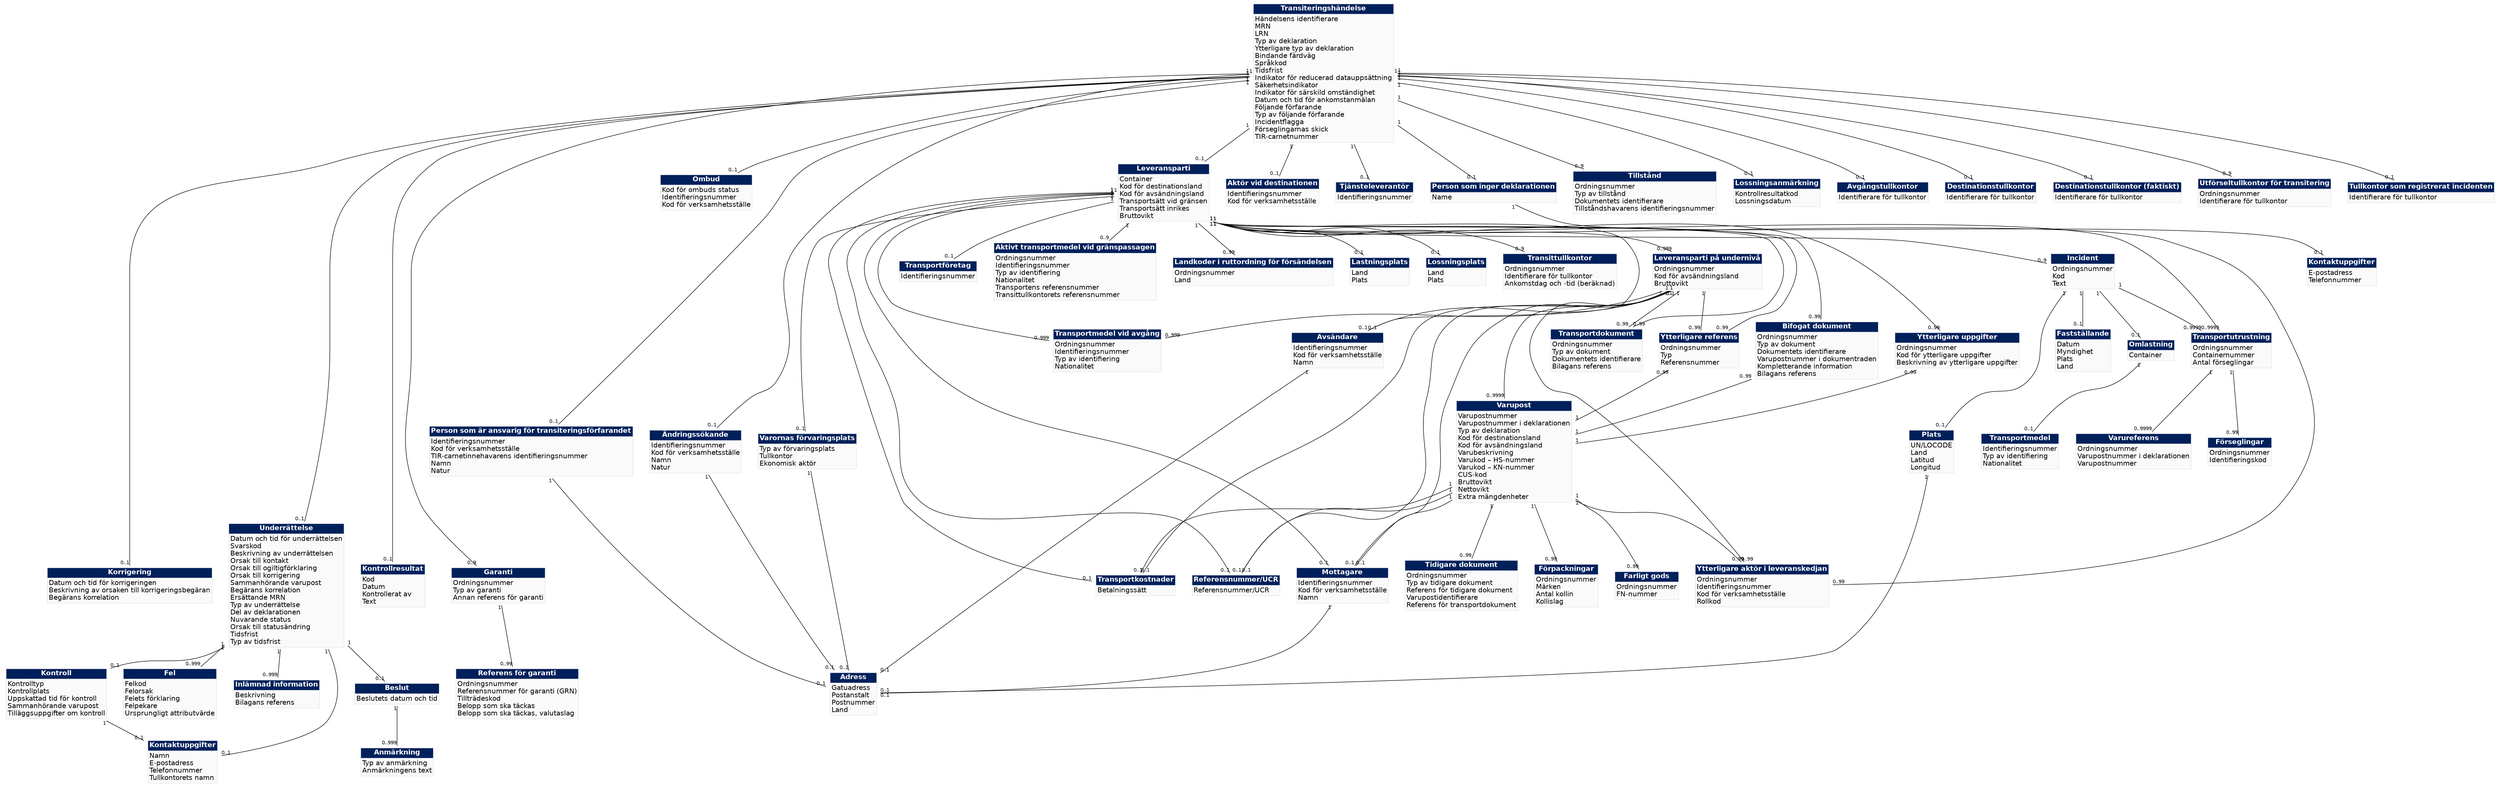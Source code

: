 Graph Transit {
	node [shape=plaintext, fontname = "helvetica"];
	edge [fontname = "helvetica"];
	{rank=same "Amendment" "Notification" "Packaging" "ControlResult" "Guarantee"}
	"TransitOperation" [label=<<table border="0" cellspacing="0" cellborder="1" color="#E3E5E9"><tr><td bgcolor="#00205B"><font color="white"><b>Transiteringshändelse</b></font></td></tr><tr><td bgcolor="#fafafa" align="left">Händelsens identifierare<br align="left"/>MRN<br align="left"/>LRN<br align="left"/>Typ av deklaration<br align="left"/>Ytterligare typ av deklaration<br align="left"/>Bindande färdväg<br align="left"/>Språkkod<br align="left"/>Tidsfrist<br align="left"/>Indikator för reducerad datauppsättning<br align="left"/>Säkerhetsindikator<br align="left"/>Indikator för särskild omständighet<br align="left"/>Datum och tid för ankomstanmälan<br align="left"/>Följande förfarande<br align="left"/>Typ av följande förfarande<br align="left"/>Incidentflagga<br align="left"/>Förseglingarnas skick<br align="left"/>TIR-carnetnummer<br align="left"/></td></tr></table>>];
	"Amendment" [label=<<table border="0" cellspacing="0" cellborder="1" color="#E3E5E9"><tr><td bgcolor="#00205B"><font color="white"><b>Korrigering</b></font></td></tr><tr><td bgcolor="#fafafa" align="left">Datum och tid för korrigeringen<br align="left"/>Beskrivning av orsaken till korrigeringsbegäran<br align="left"/>Begärans korrelation<br align="left"/></td></tr></table>>];
	"Notification" [label=<<table border="0" cellspacing="0" cellborder="1" color="#E3E5E9"><tr><td bgcolor="#00205B"><font color="white"><b>Underrättelse</b></font></td></tr><tr><td bgcolor="#fafafa" align="left">Datum och tid för underrättelsen<br align="left"/>Svarskod<br align="left"/>Beskrivning av underrättelsen<br align="left"/>Orsak till kontakt<br align="left"/>Orsak till ogiltigförklaring<br align="left"/>Orsak till korrigering<br align="left"/>Sammanhörande varupost<br align="left"/>Begärans korrelation<br align="left"/>Ersättande MRN<br align="left"/>Typ av underrättelse<br align="left"/>Del av deklarationen<br align="left"/>Nuvarande status<br align="left"/>Orsak till statusändring<br align="left"/>Tidsfrist<br align="left"/>Typ av tidsfrist<br align="left"/></td></tr></table>>];
	"ProvidedInfo" [label=<<table border="0" cellspacing="0" cellborder="1" color="#E3E5E9"><tr><td bgcolor="#00205B"><font color="white"><b>Inlämnad information</b></font></td></tr><tr><td bgcolor="#fafafa" align="left">Beskrivning<br align="left"/>Bilagans referens<br align="left"/></td></tr></table>>];
	"Agent" [label=<<table border="0" cellspacing="0" cellborder="1" color="#E3E5E9"><tr><td bgcolor="#00205B"><font color="white"><b>Ombud</b></font></td></tr><tr><td bgcolor="#fafafa" align="left">Kod för ombuds status<br align="left"/>Identifieringsnummer<br align="left"/>Kod för verksamhetsställe<br align="left"/></td></tr></table>>];
	"Applicant" [label=<<table border="0" cellspacing="0" cellborder="1" color="#E3E5E9"><tr><td bgcolor="#00205B"><font color="white"><b>Ändringssökande</b></font></td></tr><tr><td bgcolor="#fafafa" align="left">Identifieringsnummer<br align="left"/>Kod för verksamhetsställe<br align="left"/>Namn<br align="left"/>Natur<br align="left"/></td></tr></table>>];
	"Address" [label=<<table border="0" cellspacing="0" cellborder="1" color="#E3E5E9"><tr><td bgcolor="#00205B"><font color="white"><b>Adress</b></font></td></tr><tr><td bgcolor="#fafafa" align="left">Gatuadress<br align="left"/>Postanstalt<br align="left"/>Postnummer<br align="left"/>Land<br align="left"/></td></tr></table>>];
	"DestinationTrader" [label=<<table border="0" cellspacing="0" cellborder="1" color="#E3E5E9"><tr><td bgcolor="#00205B"><font color="white"><b>Aktör vid destinationen</b></font></td></tr><tr><td bgcolor="#fafafa" align="left">Identifieringsnummer<br align="left"/>Kod för verksamhetsställe<br align="left"/></td></tr></table>>];
	"Principal" [label=<<table border="0" cellspacing="0" cellborder="1" color="#E3E5E9"><tr><td bgcolor="#00205B"><font color="white"><b>Person som är ansvarig för transiteringsförfarandet</b></font></td></tr><tr><td bgcolor="#fafafa" align="left">Identifieringsnummer<br align="left"/>Kod för verksamhetsställe<br align="left"/>TIR-carnetinnehavarens identifieringsnummer<br align="left"/>Namn<br align="left"/>Natur<br align="left"/></td></tr></table>>];
	"ServiceProvider" [label=<<table border="0" cellspacing="0" cellborder="1" color="#E3E5E9"><tr><td bgcolor="#00205B"><font color="white"><b>Tjänsteleverantör</b></font></td></tr><tr><td bgcolor="#fafafa" align="left">Identifieringsnummer<br align="left"/></td></tr></table>>];
	"Submitter" [label=<<table border="0" cellspacing="0" cellborder="1" color="#E3E5E9"><tr><td bgcolor="#00205B"><font color="white"><b>Person som inger deklarationen</b></font></td></tr><tr><td bgcolor="#fafafa" align="left">Name<br align="left"/></td></tr></table>>];
	"Communication" [label=<<table border="0" cellspacing="0" cellborder="1" color="#E3E5E9"><tr><td bgcolor="#00205B"><font color="white"><b>Kontaktuppgifter</b></font></td></tr><tr><td bgcolor="#fafafa" align="left">E-postadress<br align="left"/>Telefonnummer<br align="left"/></td></tr></table>>];
	"Authorisation" [label=<<table border="0" cellspacing="0" cellborder="1" color="#E3E5E9"><tr><td bgcolor="#00205B"><font color="white"><b>Tillstånd</b></font></td></tr><tr><td bgcolor="#fafafa" align="left">Ordningsnummer<br align="left"/>Typ av tillstånd<br align="left"/>Dokumentets identifierare<br align="left"/>Tillståndshavarens identifieringsnummer<br align="left"/></td></tr></table>>];
	"Consignment" [label=<<table border="0" cellspacing="0" cellborder="1" color="#E3E5E9"><tr><td bgcolor="#00205B"><font color="white"><b>Leveransparti</b></font></td></tr><tr><td bgcolor="#fafafa" align="left">Container<br align="left"/>Kod för destinationsland<br align="left"/>Kod för avsändningsland<br align="left"/>Transportsätt vid gränsen<br align="left"/>Transportsätt inrikes<br align="left"/>Bruttovikt<br align="left"/></td></tr></table>>];
	"SupportingDocument" [label=<<table border="0" cellspacing="0" cellborder="1" color="#E3E5E9"><tr><td bgcolor="#00205B"><font color="white"><b>Bifogat dokument</b></font></td></tr><tr><td bgcolor="#fafafa" align="left">Ordningsnummer<br align="left"/>Typ av dokument<br align="left"/>Dokumentets identifierare<br align="left"/>Varupostnummer i dokumentraden<br align="left"/>Kompletterande information<br align="left"/>Bilagans referens<br align="left"/></td></tr></table>>];
	"AdditionalReference" [label=<<table border="0" cellspacing="0" cellborder="1" color="#E3E5E9"><tr><td bgcolor="#00205B"><font color="white"><b>Ytterligare referens</b></font></td></tr><tr><td bgcolor="#fafafa" align="left">Ordningsnummer<br align="left"/>Typ<br align="left"/>Referensnummer<br align="left"/></td></tr></table>>];
	"AdditionalInformation" [label=<<table border="0" cellspacing="0" cellborder="1" color="#E3E5E9"><tr><td bgcolor="#00205B"><font color="white"><b>Ytterligare uppgifter</b></font></td></tr><tr><td bgcolor="#fafafa" align="left">Ordningsnummer<br align="left"/>Kod för ytterligare uppgifter<br align="left"/>Beskrivning av ytterligare uppgifter<br align="left"/></td></tr></table>>];
	"TransportContractDocument" [label=<<table border="0" cellspacing="0" cellborder="1" color="#E3E5E9"><tr><td bgcolor="#00205B"><font color="white"><b>Transportdokument</b></font></td></tr><tr><td bgcolor="#fafafa" align="left">Ordningsnummer<br align="left"/>Typ av dokument<br align="left"/>Dokumentets identifierare<br align="left"/>Bilagans referens<br align="left"/></td></tr></table>>];
	"AEOMutualRecognitionParty" [label=<<table border="0" cellspacing="0" cellborder="1" color="#E3E5E9"><tr><td bgcolor="#00205B"><font color="white"><b>Ytterligare aktör i leveranskedjan</b></font></td></tr><tr><td bgcolor="#fafafa" align="left">Ordningsnummer<br align="left"/>Identifieringsnummer<br align="left"/>Kod för verksamhetsställe<br align="left"/>Rollkod<br align="left"/></td></tr></table>>];
	"Carrier" [label=<<table border="0" cellspacing="0" cellborder="1" color="#E3E5E9"><tr><td bgcolor="#00205B"><font color="white"><b>Transportföretag</b></font></td></tr><tr><td bgcolor="#fafafa" align="left">Identifieringsnummer<br align="left"/></td></tr></table>>];
	"Consignee" [label=<<table border="0" cellspacing="0" cellborder="1" color="#E3E5E9"><tr><td bgcolor="#00205B"><font color="white"><b>Mottagare</b></font></td></tr><tr><td bgcolor="#fafafa" align="left">Identifieringsnummer<br align="left"/>Kod för verksamhetsställe<br align="left"/>Namn<br align="left"/></td></tr></table>>];
	"Consignor" [label=<<table border="0" cellspacing="0" cellborder="1" color="#E3E5E9"><tr><td bgcolor="#00205B"><font color="white"><b>Avsändare</b></font></td></tr><tr><td bgcolor="#fafafa" align="left">Identifieringsnummer<br align="left"/>Kod för verksamhetsställe<br align="left"/>Namn<br align="left"/></td></tr></table>>];
	"BorderTransportMeans" [label=<<table border="0" cellspacing="0" cellborder="1" color="#E3E5E9"><tr><td bgcolor="#00205B"><font color="white"><b>Aktivt transportmedel vid gränspassagen</b></font></td></tr><tr><td bgcolor="#fafafa" align="left">Ordningsnummer<br align="left"/>Identifieringsnummer<br align="left"/>Typ av identifiering<br align="left"/>Nationalitet<br align="left"/>Transportens referensnummer<br align="left"/>Transittullkontorets referensnummer<br align="left"/></td></tr></table>>];
	"DepartureTransportMeans" [label=<<table border="0" cellspacing="0" cellborder="1" color="#E3E5E9"><tr><td bgcolor="#00205B"><font color="white"><b>Transportmedel vid avgång</b></font></td></tr><tr><td bgcolor="#fafafa" align="left">Ordningsnummer<br align="left"/>Identifieringsnummer<br align="left"/>Typ av identifiering<br align="left"/>Nationalitet<br align="left"/></td></tr></table>>];
	"Itinerary" [label=<<table border="0" cellspacing="0" cellborder="1" color="#E3E5E9"><tr><td bgcolor="#00205B"><font color="white"><b>Landkoder i ruttordning för försändelsen</b></font></td></tr><tr><td bgcolor="#fafafa" align="left">Ordningsnummer<br align="left"/>Land<br align="left"/></td></tr></table>>];
	"GoodsLocation" [label=<<table border="0" cellspacing="0" cellborder="1" color="#E3E5E9"><tr><td bgcolor="#00205B"><font color="white"><b>Varornas förvaringsplats</b></font></td></tr><tr><td bgcolor="#fafafa" align="left">Typ av förvaringsplats<br align="left"/>Tullkontor<br align="left"/>Ekonomisk aktör<br align="left"/></td></tr></table>>];
	"LoadingLocation" [label=<<table border="0" cellspacing="0" cellborder="1" color="#E3E5E9"><tr><td bgcolor="#00205B"><font color="white"><b>Lastningsplats</b></font></td></tr><tr><td bgcolor="#fafafa" align="left">Land<br align="left"/>Plats<br align="left"/></td></tr></table>>];
	"UnloadingLocation" [label=<<table border="0" cellspacing="0" cellborder="1" color="#E3E5E9"><tr><td bgcolor="#00205B"><font color="white"><b>Lossningsplats</b></font></td></tr><tr><td bgcolor="#fafafa" align="left">Land<br align="left"/>Plats<br align="left"/></td></tr></table>>];
	"TransportEquipment" [label=<<table border="0" cellspacing="0" cellborder="1" color="#E3E5E9"><tr><td bgcolor="#00205B"><font color="white"><b>Transportutrustning</b></font></td></tr><tr><td bgcolor="#fafafa" align="left">Ordningsnummer<br align="left"/>Containernummer<br align="left"/>Antal förseglingar<br align="left"/></td></tr></table>>];
	"Seal" [label=<<table border="0" cellspacing="0" cellborder="1" color="#E3E5E9"><tr><td bgcolor="#00205B"><font color="white"><b>Förseglingar</b></font></td></tr><tr><td bgcolor="#fafafa" align="left">Ordningsnummer<br align="left"/>Identifieringskod<br align="left"/></td></tr></table>>];
	"GoodsReference" [label=<<table border="0" cellspacing="0" cellborder="1" color="#E3E5E9"><tr><td bgcolor="#00205B"><font color="white"><b>Varureferens</b></font></td></tr><tr><td bgcolor="#fafafa" align="left">Ordningsnummer<br align="left"/>Varupostnummer i deklarationen<br align="left"/>Varupostnummer<br align="left"/></td></tr></table>>];
	"Freight" [label=<<table border="0" cellspacing="0" cellborder="1" color="#E3E5E9"><tr><td bgcolor="#00205B"><font color="white"><b>Transportkostnader</b></font></td></tr><tr><td bgcolor="#fafafa" align="left">Betalningssätt<br align="left"/></td></tr></table>>];
	"HouseConsignment" [label=<<table border="0" cellspacing="0" cellborder="1" color="#E3E5E9"><tr><td bgcolor="#00205B"><font color="white"><b>Leveransparti på undernivå</b></font></td></tr><tr><td bgcolor="#fafafa" align="left">Ordningsnummer<br align="left"/>Kod för avsändningsland<br align="left"/>Bruttovikt<br align="left"/></td></tr></table>>];
	"GoodsItem" [label=<<table border="0" cellspacing="0" cellborder="1" color="#E3E5E9"><tr><td bgcolor="#00205B"><font color="white"><b>Varupost</b></font></td></tr><tr><td bgcolor="#fafafa" align="left">Varupostnummer<br align="left"/>Varupostnummer i deklarationen<br align="left"/>Typ av deklaration<br align="left"/>Kod för destinationsland<br align="left"/>Kod för avsändningsland<br align="left"/>Varubeskrivning<br align="left"/>Varukod – HS-nummer<br align="left"/>Varukod – KN-nummer<br align="left"/>CUS-kod<br align="left"/>Bruttovikt<br align="left"/>Nettovikt<br align="left"/>Extra mängdenheter<br align="left"/></td></tr></table>>];
	"DangerousGoods" [label=<<table border="0" cellspacing="0" cellborder="1" color="#E3E5E9"><tr><td bgcolor="#00205B"><font color="white"><b>Farligt gods</b></font></td></tr><tr><td bgcolor="#fafafa" align="left">Ordningsnummer<br align="left"/>FN-nummer<br align="left"/></td></tr></table>>];
	"Packaging" [label=<<table border="0" cellspacing="0" cellborder="1" color="#E3E5E9"><tr><td bgcolor="#00205B"><font color="white"><b>Förpackningar</b></font></td></tr><tr><td bgcolor="#fafafa" align="left">Ordningsnummer<br align="left"/>Märken<br align="left"/>Antal kollin<br align="left"/>Kollislag<br align="left"/></td></tr></table>>];
	"PreviousDocument" [label=<<table border="0" cellspacing="0" cellborder="1" color="#E3E5E9"><tr><td bgcolor="#00205B"><font color="white"><b>Tidigare dokument</b></font></td></tr><tr><td bgcolor="#fafafa" align="left">Ordningsnummer<br align="left"/>Typ av tidigare dokument<br align="left"/>Referens för tidigare dokument<br align="left"/>Varupostidentifierare<br align="left"/>Referens för transportdokument<br align="left"/></td></tr></table>>];
	"UCR" [label=<<table border="0" cellspacing="0" cellborder="1" color="#E3E5E9"><tr><td bgcolor="#00205B"><font color="white"><b>Referensnummer/UCR</b></font></td></tr><tr><td bgcolor="#fafafa" align="left">Referensnummer/UCR<br align="left"/></td></tr></table>>];
	"Incident" [label=<<table border="0" cellspacing="0" cellborder="1" color="#E3E5E9"><tr><td bgcolor="#00205B"><font color="white"><b>Incident</b></font></td></tr><tr><td bgcolor="#fafafa" align="left">Ordningsnummer<br align="left"/>Kod<br align="left"/>Text<br align="left"/></td></tr></table>>];
	"Endorsement" [label=<<table border="0" cellspacing="0" cellborder="1" color="#E3E5E9"><tr><td bgcolor="#00205B"><font color="white"><b>Fastställande</b></font></td></tr><tr><td bgcolor="#fafafa" align="left">Datum<br align="left"/>Myndighet<br align="left"/>Plats<br align="left"/>Land<br align="left"/></td></tr></table>>];
	"Location" [label=<<table border="0" cellspacing="0" cellborder="1" color="#E3E5E9"><tr><td bgcolor="#00205B"><font color="white"><b>Plats</b></font></td></tr><tr><td bgcolor="#fafafa" align="left">UN/LOCODE<br align="left"/>Land<br align="left"/>Latitud<br align="left"/>Longitud<br align="left"/></td></tr></table>>];
	"Transhipment" [label=<<table border="0" cellspacing="0" cellborder="1" color="#E3E5E9"><tr><td bgcolor="#00205B"><font color="white"><b>Omlastning</b></font></td></tr><tr><td bgcolor="#fafafa" align="left">Container<br align="left"/></td></tr></table>>];
	"TransportMeans" [label=<<table border="0" cellspacing="0" cellborder="1" color="#E3E5E9"><tr><td bgcolor="#00205B"><font color="white"><b>Transportmedel</b></font></td></tr><tr><td bgcolor="#fafafa" align="left">Identifieringsnummer<br align="left"/>Typ av identifiering<br align="left"/>Nationalitet<br align="left"/></td></tr></table>>];
	"TransitOfficeDeclared" [label=<<table border="0" cellspacing="0" cellborder="1" color="#E3E5E9"><tr><td bgcolor="#00205B"><font color="white"><b>Transittullkontor</b></font></td></tr><tr><td bgcolor="#fafafa" align="left">Ordningsnummer<br align="left"/>Identifierare för tullkontor<br align="left"/>Ankomstdag och -tid (beräknad)<br align="left"/></td></tr></table>>];
	"Guarantee" [label=<<table border="0" cellspacing="0" cellborder="1" color="#E3E5E9"><tr><td bgcolor="#00205B"><font color="white"><b>Garanti</b></font></td></tr><tr><td bgcolor="#fafafa" align="left">Ordningsnummer<br align="left"/>Typ av garanti<br align="left"/>Annan referens för garanti<br align="left"/></td></tr></table>>];
	"GuaranteeReference" [label=<<table border="0" cellspacing="0" cellborder="1" color="#E3E5E9"><tr><td bgcolor="#00205B"><font color="white"><b>Referens för garanti</b></font></td></tr><tr><td bgcolor="#fafafa" align="left">Ordningsnummer<br align="left"/>Referensnummer för garanti (GRN)<br align="left"/>Tillträdeskod<br align="left"/>Belopp som ska täckas<br align="left"/>Belopp som ska täckas, valutaslag<br align="left"/></td></tr></table>>];
	"UnloadingRemark" [label=<<table border="0" cellspacing="0" cellborder="1" color="#E3E5E9"><tr><td bgcolor="#00205B"><font color="white"><b>Lossningsanmärkning</b></font></td></tr><tr><td bgcolor="#fafafa" align="left">Kontrollresultatkod<br align="left"/>Lossningsdatum<br align="left"/></td></tr></table>>];
	"DepartureOffice" [label=<<table border="0" cellspacing="0" cellborder="1" color="#E3E5E9"><tr><td bgcolor="#00205B"><font color="white"><b>Avgångstullkontor</b></font></td></tr><tr><td bgcolor="#fafafa" align="left">Identifierare för tullkontor<br align="left"/></td></tr></table>>];
	"DestinationOfficeDeclared" [label=<<table border="0" cellspacing="0" cellborder="1" color="#E3E5E9"><tr><td bgcolor="#00205B"><font color="white"><b>Destinationstullkontor</b></font></td></tr><tr><td bgcolor="#fafafa" align="left">Identifierare för tullkontor<br align="left"/></td></tr></table>>];
	"DestinationOfficeActual" [label=<<table border="0" cellspacing="0" cellborder="1" color="#E3E5E9"><tr><td bgcolor="#00205B"><font color="white"><b>Destinationstullkontor (faktiskt)</b></font></td></tr><tr><td bgcolor="#fafafa" align="left">Identifierare för tullkontor<br align="left"/></td></tr></table>>];
	"ExitOfficeDeclared" [label=<<table border="0" cellspacing="0" cellborder="1" color="#E3E5E9"><tr><td bgcolor="#00205B"><font color="white"><b>Utförseltullkontor för transitering</b></font></td></tr><tr><td bgcolor="#fafafa" align="left">Ordningsnummer<br align="left"/>Identifierare för tullkontor<br align="left"/></td></tr></table>>];
	"Decision" [label=<<table border="0" cellspacing="0" cellborder="1" color="#E3E5E9"><tr><td bgcolor="#00205B"><font color="white"><b>Beslut</b></font></td></tr><tr><td bgcolor="#fafafa" align="left">Beslutets datum och tid<br align="left"/></td></tr></table>>];
	"Note" [label=<<table border="0" cellspacing="0" cellborder="1" color="#E3E5E9"><tr><td bgcolor="#00205B"><font color="white"><b>Anmärkning</b></font></td></tr><tr><td bgcolor="#fafafa" align="left">Typ av anmärkning<br align="left"/>Anmärkningens text<br align="left"/></td></tr></table>>];
	"Contact" [label=<<table border="0" cellspacing="0" cellborder="1" color="#E3E5E9"><tr><td bgcolor="#00205B"><font color="white"><b>Kontaktuppgifter</b></font></td></tr><tr><td bgcolor="#fafafa" align="left">Namn<br align="left"/>E-postadress<br align="left"/>Telefonnummer<br align="left"/>Tullkontorets namn<br align="left"/></td></tr></table>>];
	"Control" [label=<<table border="0" cellspacing="0" cellborder="1" color="#E3E5E9"><tr><td bgcolor="#00205B"><font color="white"><b>Kontroll</b></font></td></tr><tr><td bgcolor="#fafafa" align="left">Kontrolltyp<br align="left"/>Kontrollplats<br align="left"/>Uppskattad tid för kontroll<br align="left"/>Sammanhörande varupost<br align="left"/>Tilläggsuppgifter om kontroll<br align="left"/></td></tr></table>>];
	"Error" [label=<<table border="0" cellspacing="0" cellborder="1" color="#E3E5E9"><tr><td bgcolor="#00205B"><font color="white"><b>Fel</b></font></td></tr><tr><td bgcolor="#fafafa" align="left">Felkod<br align="left"/>Felorsak<br align="left"/>Felets förklaring<br align="left"/>Felpekare<br align="left"/>Ursprungligt attributvärde<br align="left"/></td></tr></table>>];
	"ControlResult" [label=<<table border="0" cellspacing="0" cellborder="1" color="#E3E5E9"><tr><td bgcolor="#00205B"><font color="white"><b>Kontrollresultat</b></font></td></tr><tr><td bgcolor="#fafafa" align="left">Kod<br align="left"/>Datum<br align="left"/>Kontrollerat av<br align="left"/>Text<br align="left"/></td></tr></table>>];
	"IncidentRegistrationOffice" [label=<<table border="0" cellspacing="0" cellborder="1" color="#E3E5E9"><tr><td bgcolor="#00205B"><font color="white"><b>Tullkontor som registrerat incidenten</b></font></td></tr><tr><td bgcolor="#fafafa" align="left">Identifierare för tullkontor<br align="left"/></td></tr></table>>];
	"TransitOperation" -- "Amendment" [headlabel="0..1", taillabel="1" fontsize=10]
	"TransitOperation" -- "Notification" [headlabel="0..1", taillabel="1" fontsize=10]
	"Notification" -- "ProvidedInfo" [headlabel="0..999", taillabel="1" fontsize=10]
	"TransitOperation" -- "Agent" [headlabel="0..1", taillabel="1" fontsize=10]
	"TransitOperation" -- "Applicant" [headlabel="0..1", taillabel="1" fontsize=10]
	"Applicant" -- "Address" [headlabel="0..1", taillabel="1" fontsize=10]
	"TransitOperation" -- "DestinationTrader" [headlabel="0..1", taillabel="1" fontsize=10]
	"TransitOperation" -- "Principal" [headlabel="0..1", taillabel="1" fontsize=10]
	"Principal" -- "Address" [headlabel="0..1", taillabel="1" fontsize=10]
	"TransitOperation" -- "ServiceProvider" [headlabel="0..1", taillabel="1" fontsize=10]
	"TransitOperation" -- "Submitter" [headlabel="0..1", taillabel="1" fontsize=10]
	"Submitter" -- "Communication" [headlabel="0..1", taillabel="1" fontsize=10]
	"TransitOperation" -- "Authorisation" [headlabel="0..9", taillabel="1" fontsize=10]
	"TransitOperation" -- "Consignment" [headlabel="0..1", taillabel="1" fontsize=10]
	"Consignment" -- "SupportingDocument" [headlabel="0..99", taillabel="1" fontsize=10]
	"Consignment" -- "AdditionalReference" [headlabel="0..99", taillabel="1" fontsize=10]
	"Consignment" -- "AdditionalInformation" [headlabel="0..99", taillabel="1" fontsize=10]
	"Consignment" -- "TransportContractDocument" [headlabel="0..99", taillabel="1" fontsize=10]
	"Consignment" -- "AEOMutualRecognitionParty" [headlabel="0..99", taillabel="1" fontsize=10]
	"Consignment" -- "Carrier" [headlabel="0..1", taillabel="1" fontsize=10]
	"Consignment" -- "Consignee" [headlabel="0..1", taillabel="1" fontsize=10]
	"Consignee" -- "Address" [headlabel="0..1", taillabel="1" fontsize=10]
	"Consignment" -- "Consignor" [headlabel="0..1", taillabel="1" fontsize=10]
	"Consignor" -- "Address" [headlabel="0..1", taillabel="1" fontsize=10]
	"Consignment" -- "BorderTransportMeans" [headlabel="0..9", taillabel="1" fontsize=10]
	"Consignment" -- "DepartureTransportMeans" [headlabel="0..999", taillabel="1" fontsize=10]
	"Consignment" -- "Itinerary" [headlabel="0..99", taillabel="1" fontsize=10]
	"Consignment" -- "GoodsLocation" [headlabel="0..1", taillabel="1" fontsize=10]
	"GoodsLocation" -- "Address" [headlabel="0..1", taillabel="1" fontsize=10]
	"Consignment" -- "LoadingLocation" [headlabel="0..1", taillabel="1" fontsize=10]
	"Consignment" -- "UnloadingLocation" [headlabel="0..1", taillabel="1" fontsize=10]
	"Consignment" -- "TransportEquipment" [headlabel="0..9999", taillabel="1" fontsize=10]
	"TransportEquipment" -- "Seal" [headlabel="0..99", taillabel="1" fontsize=10]
	"TransportEquipment" -- "GoodsReference" [headlabel="0..9999", taillabel="1" fontsize=10]
	"Consignment" -- "Freight" [headlabel="0..1", taillabel="1" fontsize=10]
	"Consignment" -- "HouseConsignment" [headlabel="0..999", taillabel="1" fontsize=10]
	"HouseConsignment" -- "AdditionalReference" [headlabel="0..99", taillabel="1" fontsize=10]
	"HouseConsignment" -- "TransportContractDocument" [headlabel="0..99", taillabel="1" fontsize=10]
	"HouseConsignment" -- "AEOMutualRecognitionParty" [headlabel="0..99", taillabel="1" fontsize=10]
	"HouseConsignment" -- "Consignee" [headlabel="0..1", taillabel="1" fontsize=10]
	"HouseConsignment" -- "Consignor" [headlabel="0..1", taillabel="1" fontsize=10]
	"HouseConsignment" -- "DepartureTransportMeans" [headlabel="0..999", taillabel="1" fontsize=10]
	"HouseConsignment" -- "Freight" [headlabel="0..1", taillabel="1" fontsize=10]
	"HouseConsignment" -- "GoodsItem" [headlabel="0..9999", taillabel="1" fontsize=10]
	"GoodsItem" -- "AEOMutualRecognitionParty" [headlabel="0..99", taillabel="1" fontsize=10]
	"GoodsItem" -- "Consignee" [headlabel="0..1", taillabel="1" fontsize=10]
	"GoodsItem" -- "DangerousGoods" [headlabel="0..99", taillabel="1" fontsize=10]
	"GoodsItem" -- "Packaging" [headlabel="0..99", taillabel="1" fontsize=10]
	"SupportingDocument" -- "GoodsItem" [headlabel="1", taillabel="0..99" fontsize=10]
	"AdditionalReference" -- "GoodsItem" [headlabel="1", taillabel="0..99" fontsize=10]
	"AdditionalInformation" -- "GoodsItem" [headlabel="1", taillabel="0..99" fontsize=10]
	"GoodsItem" -- "PreviousDocument" [headlabel="0..99", taillabel="1" fontsize=10]
	"GoodsItem" -- "Freight" [headlabel="0..1", taillabel="1" fontsize=10]
	"GoodsItem" -- "UCR" [headlabel="0..1", taillabel="1" fontsize=10]
	"HouseConsignment" -- "UCR" [headlabel="0..1", taillabel="1" fontsize=10]
	"Consignment" -- "Incident" [headlabel="0..9", taillabel="1" fontsize=10]
	"Incident" -- "Endorsement" [headlabel="0..1", taillabel="1" fontsize=10]
	"Incident" -- "Location" [headlabel="0..1", taillabel="1" fontsize=10]
	"Location" -- "Address" [headlabel="0..1", taillabel="1" fontsize=10]
	"Incident" -- "TransportEquipment" [headlabel="0..9999", taillabel="1" fontsize=10]
	"Incident" -- "Transhipment" [headlabel="0..1", taillabel="1" fontsize=10]
	"Transhipment" -- "TransportMeans" [headlabel="0..1", taillabel="1" fontsize=10]
	"Consignment" -- "TransitOfficeDeclared" [headlabel="0..9", taillabel="1" fontsize=10]
	"Consignment" -- "UCR" [headlabel="0..1", taillabel="1" fontsize=10]
	"TransitOperation" -- "Guarantee" [headlabel="0..9", taillabel="1" fontsize=10]
	"Guarantee" -- "GuaranteeReference" [headlabel="0..99", taillabel="1" fontsize=10]
	"TransitOperation" -- "UnloadingRemark" [headlabel="0..1", taillabel="1" fontsize=10]
	"TransitOperation" -- "DepartureOffice" [headlabel="0..1", taillabel="1" fontsize=10]
	"TransitOperation" -- "DestinationOfficeDeclared" [headlabel="0..1", taillabel="1" fontsize=10]
	"TransitOperation" -- "DestinationOfficeActual" [headlabel="0..1", taillabel="1" fontsize=10]
	"TransitOperation" -- "ExitOfficeDeclared" [headlabel="0..9", taillabel="1" fontsize=10]
	"Notification" -- "Contact" [headlabel="0..1", taillabel="1" fontsize=10]
	"Notification" -- "Control" [headlabel="0..1", taillabel="1" fontsize=10]
	"Control" -- "Contact" [headlabel="0..1", taillabel="1" fontsize=10]
	"Notification" -- "Decision" [headlabel="0..1", taillabel="1" fontsize=10]
	"Decision" -- "Note" [headlabel="0..999", taillabel="1" fontsize=10]
	"Notification" -- "Error" [headlabel="0..999", taillabel="1" fontsize=10]
	"TransitOperation" -- "ControlResult" [headlabel="0..1", taillabel="1" fontsize=10]
	"TransitOperation" -- "IncidentRegistrationOffice" [headlabel="0..1", taillabel="1" fontsize=10]
}